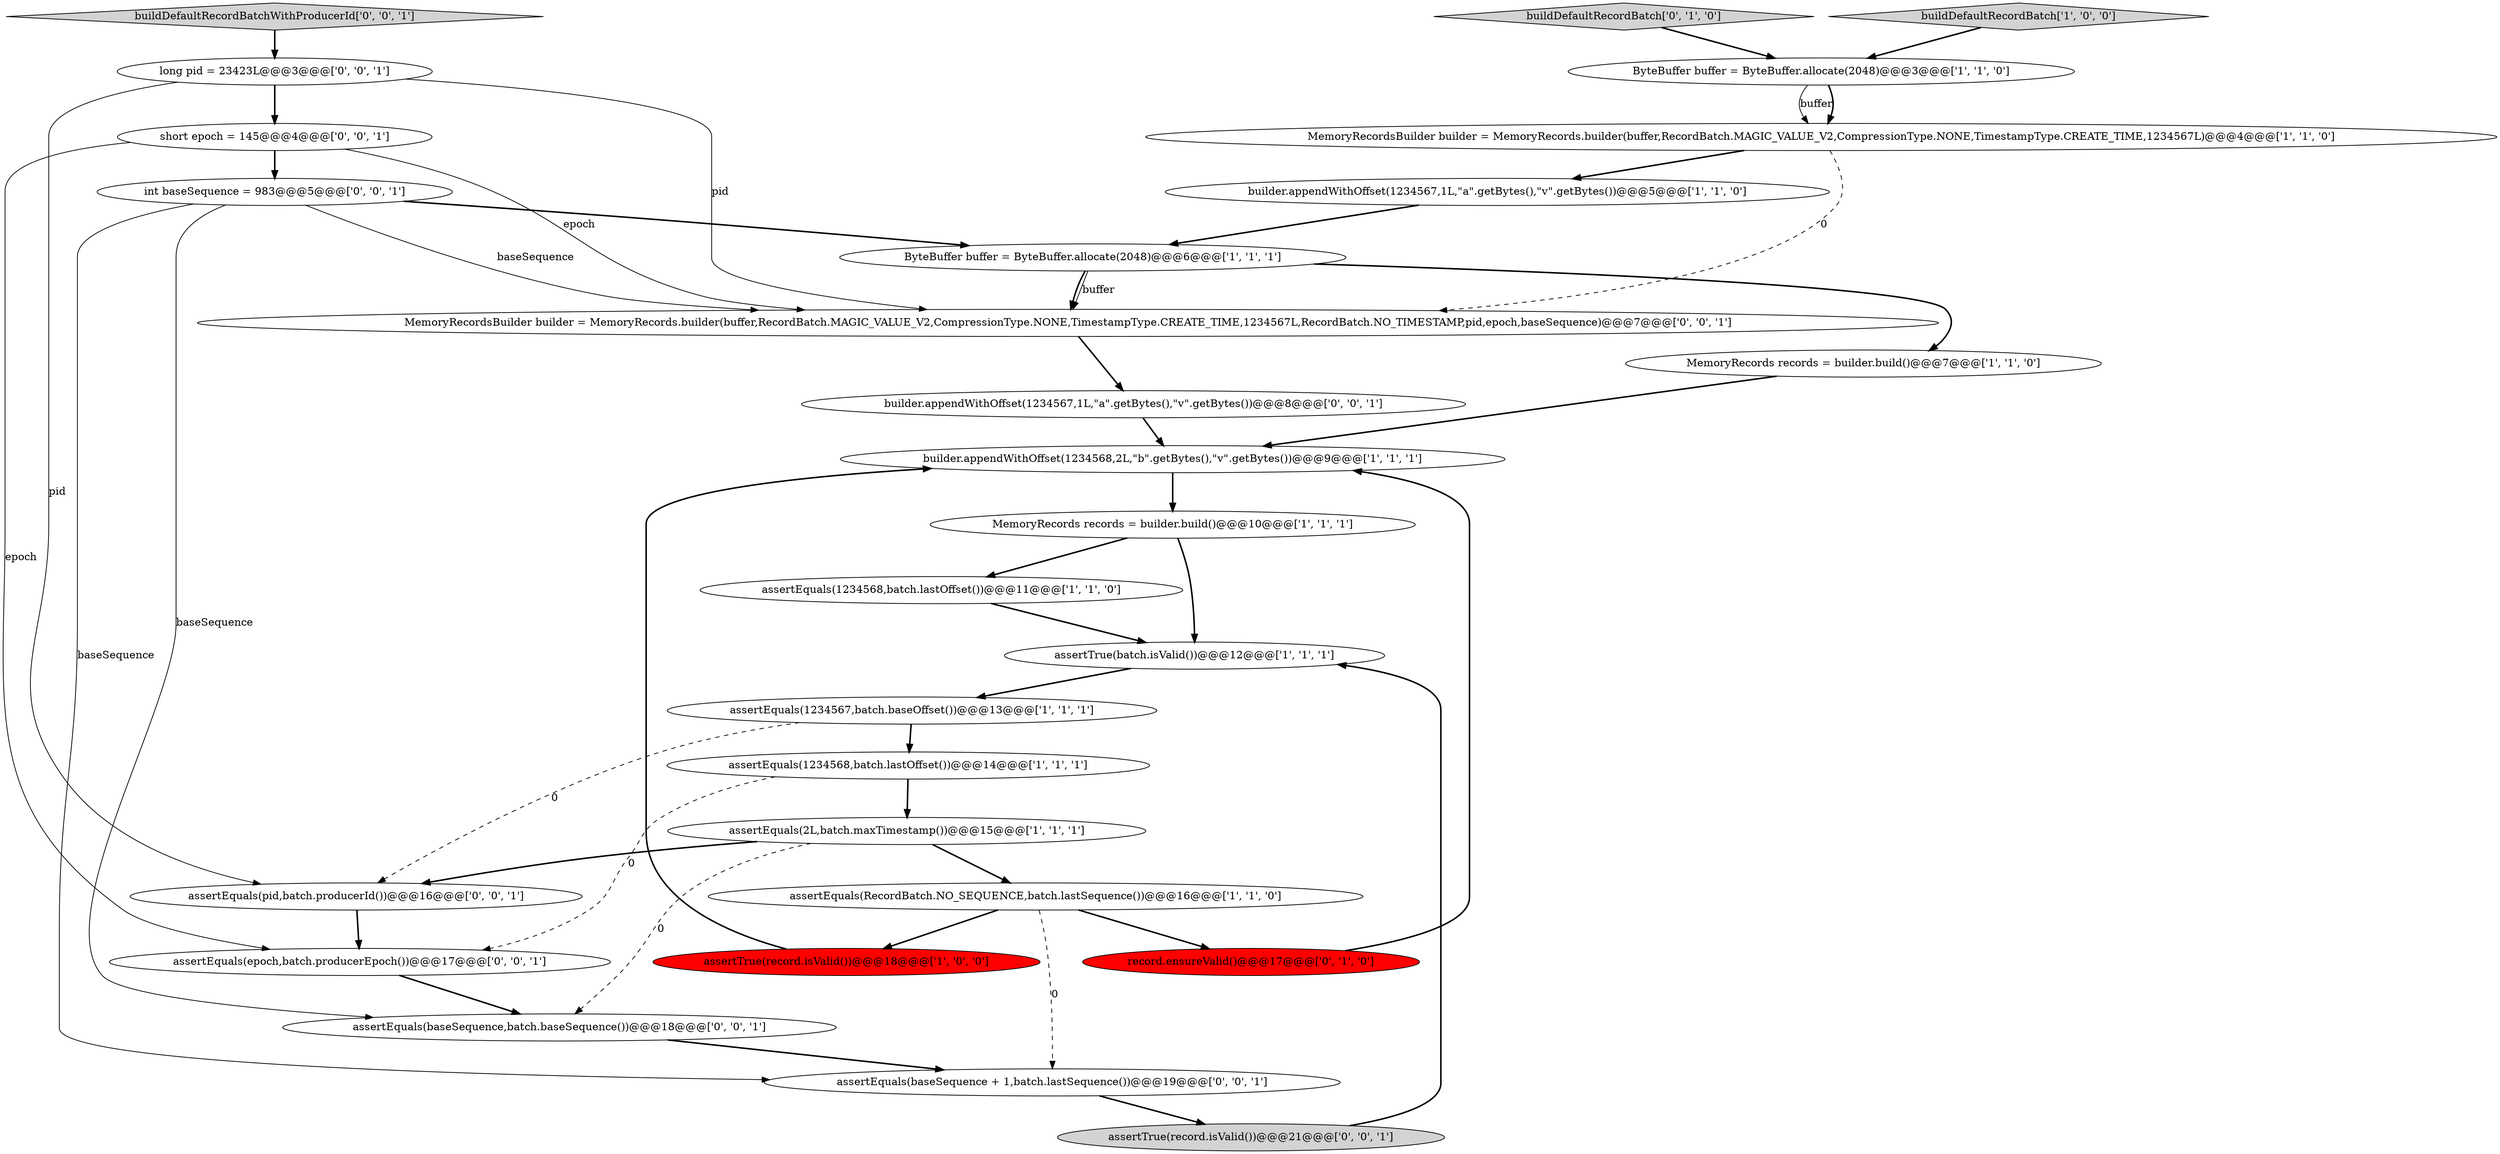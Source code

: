digraph {
10 [style = filled, label = "buildDefaultRecordBatch['1', '0', '0']", fillcolor = lightgray, shape = diamond image = "AAA0AAABBB1BBB"];
14 [style = filled, label = "builder.appendWithOffset(1234568,2L,\"b\".getBytes(),\"v\".getBytes())@@@9@@@['1', '1', '1']", fillcolor = white, shape = ellipse image = "AAA0AAABBB1BBB"];
20 [style = filled, label = "assertEquals(pid,batch.producerId())@@@16@@@['0', '0', '1']", fillcolor = white, shape = ellipse image = "AAA0AAABBB3BBB"];
16 [style = filled, label = "record.ensureValid()@@@17@@@['0', '1', '0']", fillcolor = red, shape = ellipse image = "AAA1AAABBB2BBB"];
22 [style = filled, label = "assertEquals(baseSequence + 1,batch.lastSequence())@@@19@@@['0', '0', '1']", fillcolor = white, shape = ellipse image = "AAA0AAABBB3BBB"];
1 [style = filled, label = "ByteBuffer buffer = ByteBuffer.allocate(2048)@@@6@@@['1', '1', '1']", fillcolor = white, shape = ellipse image = "AAA0AAABBB1BBB"];
8 [style = filled, label = "MemoryRecords records = builder.build()@@@10@@@['1', '1', '1']", fillcolor = white, shape = ellipse image = "AAA0AAABBB1BBB"];
13 [style = filled, label = "assertEquals(1234568,batch.lastOffset())@@@11@@@['1', '1', '0']", fillcolor = white, shape = ellipse image = "AAA0AAABBB1BBB"];
17 [style = filled, label = "assertEquals(baseSequence,batch.baseSequence())@@@18@@@['0', '0', '1']", fillcolor = white, shape = ellipse image = "AAA0AAABBB3BBB"];
19 [style = filled, label = "long pid = 23423L@@@3@@@['0', '0', '1']", fillcolor = white, shape = ellipse image = "AAA0AAABBB3BBB"];
26 [style = filled, label = "int baseSequence = 983@@@5@@@['0', '0', '1']", fillcolor = white, shape = ellipse image = "AAA0AAABBB3BBB"];
2 [style = filled, label = "MemoryRecords records = builder.build()@@@7@@@['1', '1', '0']", fillcolor = white, shape = ellipse image = "AAA0AAABBB1BBB"];
15 [style = filled, label = "buildDefaultRecordBatch['0', '1', '0']", fillcolor = lightgray, shape = diamond image = "AAA0AAABBB2BBB"];
11 [style = filled, label = "ByteBuffer buffer = ByteBuffer.allocate(2048)@@@3@@@['1', '1', '0']", fillcolor = white, shape = ellipse image = "AAA0AAABBB1BBB"];
0 [style = filled, label = "assertEquals(RecordBatch.NO_SEQUENCE,batch.lastSequence())@@@16@@@['1', '1', '0']", fillcolor = white, shape = ellipse image = "AAA0AAABBB1BBB"];
6 [style = filled, label = "assertEquals(2L,batch.maxTimestamp())@@@15@@@['1', '1', '1']", fillcolor = white, shape = ellipse image = "AAA0AAABBB1BBB"];
9 [style = filled, label = "MemoryRecordsBuilder builder = MemoryRecords.builder(buffer,RecordBatch.MAGIC_VALUE_V2,CompressionType.NONE,TimestampType.CREATE_TIME,1234567L)@@@4@@@['1', '1', '0']", fillcolor = white, shape = ellipse image = "AAA0AAABBB1BBB"];
3 [style = filled, label = "builder.appendWithOffset(1234567,1L,\"a\".getBytes(),\"v\".getBytes())@@@5@@@['1', '1', '0']", fillcolor = white, shape = ellipse image = "AAA0AAABBB1BBB"];
24 [style = filled, label = "assertTrue(record.isValid())@@@21@@@['0', '0', '1']", fillcolor = lightgray, shape = ellipse image = "AAA0AAABBB3BBB"];
5 [style = filled, label = "assertTrue(batch.isValid())@@@12@@@['1', '1', '1']", fillcolor = white, shape = ellipse image = "AAA0AAABBB1BBB"];
12 [style = filled, label = "assertEquals(1234568,batch.lastOffset())@@@14@@@['1', '1', '1']", fillcolor = white, shape = ellipse image = "AAA0AAABBB1BBB"];
4 [style = filled, label = "assertTrue(record.isValid())@@@18@@@['1', '0', '0']", fillcolor = red, shape = ellipse image = "AAA1AAABBB1BBB"];
27 [style = filled, label = "assertEquals(epoch,batch.producerEpoch())@@@17@@@['0', '0', '1']", fillcolor = white, shape = ellipse image = "AAA0AAABBB3BBB"];
23 [style = filled, label = "MemoryRecordsBuilder builder = MemoryRecords.builder(buffer,RecordBatch.MAGIC_VALUE_V2,CompressionType.NONE,TimestampType.CREATE_TIME,1234567L,RecordBatch.NO_TIMESTAMP,pid,epoch,baseSequence)@@@7@@@['0', '0', '1']", fillcolor = white, shape = ellipse image = "AAA0AAABBB3BBB"];
25 [style = filled, label = "buildDefaultRecordBatchWithProducerId['0', '0', '1']", fillcolor = lightgray, shape = diamond image = "AAA0AAABBB3BBB"];
21 [style = filled, label = "builder.appendWithOffset(1234567,1L,\"a\".getBytes(),\"v\".getBytes())@@@8@@@['0', '0', '1']", fillcolor = white, shape = ellipse image = "AAA0AAABBB3BBB"];
7 [style = filled, label = "assertEquals(1234567,batch.baseOffset())@@@13@@@['1', '1', '1']", fillcolor = white, shape = ellipse image = "AAA0AAABBB1BBB"];
18 [style = filled, label = "short epoch = 145@@@4@@@['0', '0', '1']", fillcolor = white, shape = ellipse image = "AAA0AAABBB3BBB"];
0->16 [style = bold, label=""];
19->23 [style = solid, label="pid"];
11->9 [style = solid, label="buffer"];
4->14 [style = bold, label=""];
19->18 [style = bold, label=""];
3->1 [style = bold, label=""];
7->12 [style = bold, label=""];
26->1 [style = bold, label=""];
18->26 [style = bold, label=""];
7->20 [style = dashed, label="0"];
6->17 [style = dashed, label="0"];
26->17 [style = solid, label="baseSequence"];
6->0 [style = bold, label=""];
18->27 [style = solid, label="epoch"];
26->22 [style = solid, label="baseSequence"];
11->9 [style = bold, label=""];
12->6 [style = bold, label=""];
17->22 [style = bold, label=""];
0->22 [style = dashed, label="0"];
9->23 [style = dashed, label="0"];
1->23 [style = bold, label=""];
24->5 [style = bold, label=""];
26->23 [style = solid, label="baseSequence"];
18->23 [style = solid, label="epoch"];
20->27 [style = bold, label=""];
6->20 [style = bold, label=""];
15->11 [style = bold, label=""];
8->5 [style = bold, label=""];
23->21 [style = bold, label=""];
0->4 [style = bold, label=""];
2->14 [style = bold, label=""];
25->19 [style = bold, label=""];
21->14 [style = bold, label=""];
27->17 [style = bold, label=""];
13->5 [style = bold, label=""];
12->27 [style = dashed, label="0"];
9->3 [style = bold, label=""];
5->7 [style = bold, label=""];
16->14 [style = bold, label=""];
1->2 [style = bold, label=""];
14->8 [style = bold, label=""];
22->24 [style = bold, label=""];
1->23 [style = solid, label="buffer"];
8->13 [style = bold, label=""];
19->20 [style = solid, label="pid"];
10->11 [style = bold, label=""];
}
